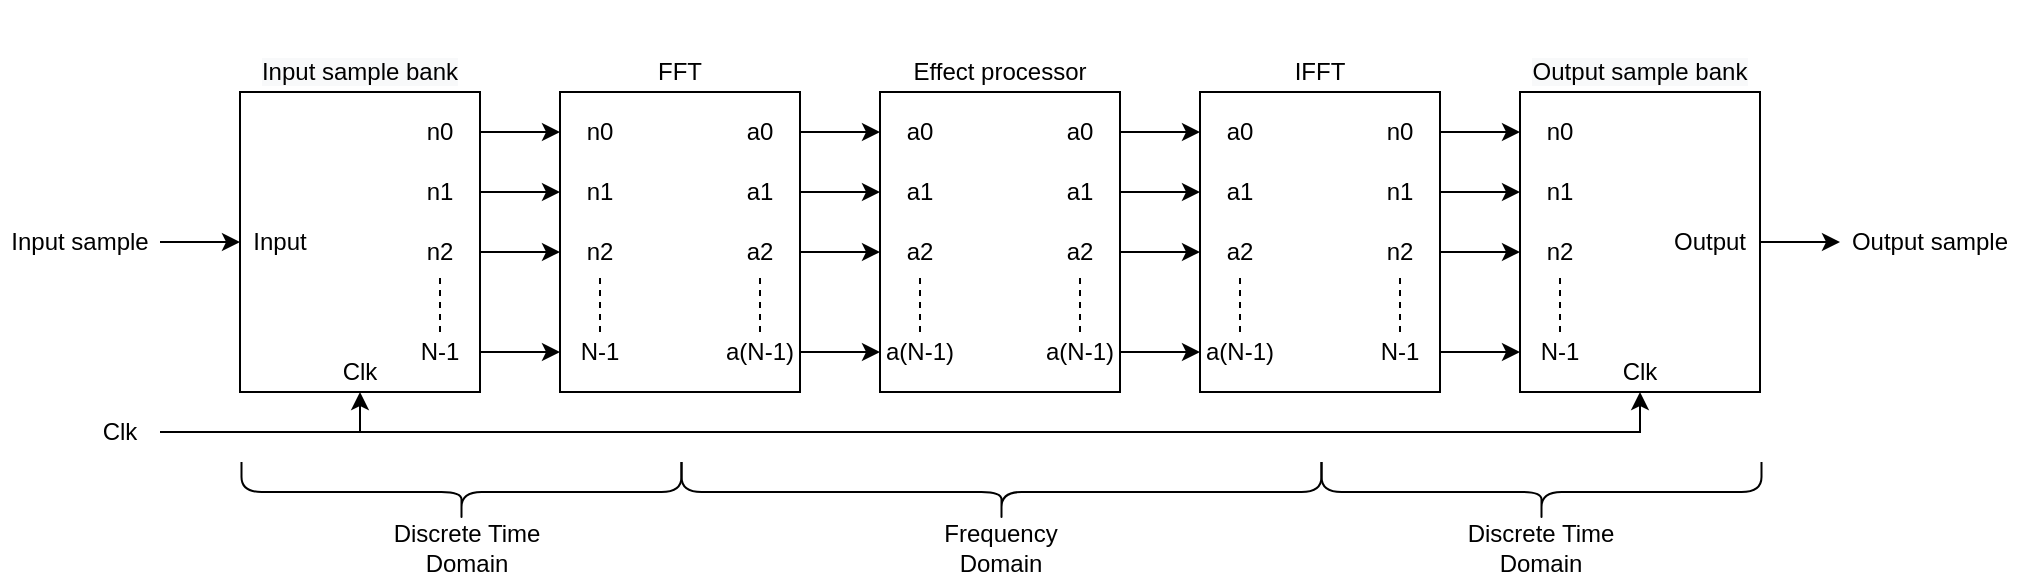 <mxfile version="15.2.7" type="device"><diagram id="9NXotZOcG2WQzzBv6Shv" name="Page-1"><mxGraphModel dx="1038" dy="607" grid="1" gridSize="10" guides="1" tooltips="1" connect="1" arrows="1" fold="1" page="1" pageScale="1" pageWidth="1169" pageHeight="1654" math="0" shadow="0"><root><mxCell id="0"/><mxCell id="1" parent="0"/><mxCell id="E3q8nYcEA4Nk85IxIBGy-1" value="" style="rounded=0;whiteSpace=wrap;html=1;" vertex="1" parent="1"><mxGeometry x="160" y="250" width="120" height="150" as="geometry"/></mxCell><mxCell id="E3q8nYcEA4Nk85IxIBGy-4" style="edgeStyle=orthogonalEdgeStyle;rounded=0;orthogonalLoop=1;jettySize=auto;html=1;exitX=1;exitY=0.5;exitDx=0;exitDy=0;entryX=0;entryY=0.5;entryDx=0;entryDy=0;" edge="1" parent="1" source="E3q8nYcEA4Nk85IxIBGy-3" target="E3q8nYcEA4Nk85IxIBGy-1"><mxGeometry relative="1" as="geometry"/></mxCell><mxCell id="E3q8nYcEA4Nk85IxIBGy-3" value="Input sample" style="text;html=1;strokeColor=none;fillColor=none;align=center;verticalAlign=middle;whiteSpace=wrap;rounded=0;" vertex="1" parent="1"><mxGeometry x="40" y="315" width="80" height="20" as="geometry"/></mxCell><mxCell id="E3q8nYcEA4Nk85IxIBGy-5" value="&#10;&#10;&lt;span style=&quot;color: rgb(0, 0, 0); font-family: helvetica; font-size: 12px; font-style: normal; font-weight: 400; letter-spacing: normal; text-align: center; text-indent: 0px; text-transform: none; word-spacing: 0px; background-color: rgb(248, 249, 250); display: inline; float: none;&quot;&gt;Input sample bank&lt;/span&gt;&#10;&#10;" style="text;html=1;strokeColor=none;fillColor=none;align=center;verticalAlign=middle;whiteSpace=wrap;rounded=0;" vertex="1" parent="1"><mxGeometry x="165" y="230" width="110" height="20" as="geometry"/></mxCell><mxCell id="E3q8nYcEA4Nk85IxIBGy-29" style="edgeStyle=orthogonalEdgeStyle;rounded=0;orthogonalLoop=1;jettySize=auto;html=1;exitX=1;exitY=0.5;exitDx=0;exitDy=0;entryX=0;entryY=0.5;entryDx=0;entryDy=0;" edge="1" parent="1" source="E3q8nYcEA4Nk85IxIBGy-6" target="E3q8nYcEA4Nk85IxIBGy-23"><mxGeometry relative="1" as="geometry"/></mxCell><mxCell id="E3q8nYcEA4Nk85IxIBGy-6" value="n0" style="text;html=1;strokeColor=none;fillColor=none;align=center;verticalAlign=middle;whiteSpace=wrap;rounded=0;" vertex="1" parent="1"><mxGeometry x="240" y="260" width="40" height="20" as="geometry"/></mxCell><mxCell id="E3q8nYcEA4Nk85IxIBGy-30" style="edgeStyle=orthogonalEdgeStyle;rounded=0;orthogonalLoop=1;jettySize=auto;html=1;exitX=1;exitY=0.5;exitDx=0;exitDy=0;entryX=0;entryY=0.5;entryDx=0;entryDy=0;" edge="1" parent="1" source="E3q8nYcEA4Nk85IxIBGy-7" target="E3q8nYcEA4Nk85IxIBGy-24"><mxGeometry relative="1" as="geometry"/></mxCell><mxCell id="E3q8nYcEA4Nk85IxIBGy-7" value="n1" style="text;html=1;strokeColor=none;fillColor=none;align=center;verticalAlign=middle;whiteSpace=wrap;rounded=0;" vertex="1" parent="1"><mxGeometry x="240" y="290" width="40" height="20" as="geometry"/></mxCell><mxCell id="E3q8nYcEA4Nk85IxIBGy-31" style="edgeStyle=orthogonalEdgeStyle;rounded=0;orthogonalLoop=1;jettySize=auto;html=1;exitX=1;exitY=0.5;exitDx=0;exitDy=0;entryX=0;entryY=0.5;entryDx=0;entryDy=0;" edge="1" parent="1" source="E3q8nYcEA4Nk85IxIBGy-8" target="E3q8nYcEA4Nk85IxIBGy-25"><mxGeometry relative="1" as="geometry"/></mxCell><mxCell id="E3q8nYcEA4Nk85IxIBGy-8" value="n2" style="text;html=1;strokeColor=none;fillColor=none;align=center;verticalAlign=middle;whiteSpace=wrap;rounded=0;" vertex="1" parent="1"><mxGeometry x="240" y="320" width="40" height="20" as="geometry"/></mxCell><mxCell id="E3q8nYcEA4Nk85IxIBGy-32" style="edgeStyle=orthogonalEdgeStyle;rounded=0;orthogonalLoop=1;jettySize=auto;html=1;exitX=1;exitY=0.5;exitDx=0;exitDy=0;entryX=0;entryY=0.5;entryDx=0;entryDy=0;" edge="1" parent="1" source="E3q8nYcEA4Nk85IxIBGy-9" target="E3q8nYcEA4Nk85IxIBGy-26"><mxGeometry relative="1" as="geometry"/></mxCell><mxCell id="E3q8nYcEA4Nk85IxIBGy-9" value="N-1" style="text;html=1;strokeColor=none;fillColor=none;align=center;verticalAlign=middle;whiteSpace=wrap;rounded=0;" vertex="1" parent="1"><mxGeometry x="240" y="370" width="40" height="20" as="geometry"/></mxCell><mxCell id="E3q8nYcEA4Nk85IxIBGy-11" value="" style="endArrow=none;dashed=1;html=1;entryX=0.5;entryY=1;entryDx=0;entryDy=0;exitX=0.5;exitY=0;exitDx=0;exitDy=0;" edge="1" parent="1" source="E3q8nYcEA4Nk85IxIBGy-9" target="E3q8nYcEA4Nk85IxIBGy-8"><mxGeometry width="50" height="50" relative="1" as="geometry"><mxPoint x="270" y="430" as="sourcePoint"/><mxPoint x="320" y="380" as="targetPoint"/></mxGeometry></mxCell><mxCell id="E3q8nYcEA4Nk85IxIBGy-12" value="" style="rounded=0;whiteSpace=wrap;html=1;" vertex="1" parent="1"><mxGeometry x="800" y="250" width="120" height="150" as="geometry"/></mxCell><mxCell id="E3q8nYcEA4Nk85IxIBGy-13" value="&lt;span style=&quot;color: rgb(0 , 0 , 0) ; font-family: &amp;#34;helvetica&amp;#34; ; font-size: 12px ; font-style: normal ; font-weight: 400 ; letter-spacing: normal ; text-align: center ; text-indent: 0px ; text-transform: none ; word-spacing: 0px ; background-color: rgb(248 , 249 , 250) ; display: inline ; float: none&quot;&gt;Output sample bank&lt;/span&gt;" style="text;html=1;strokeColor=none;fillColor=none;align=center;verticalAlign=middle;whiteSpace=wrap;rounded=0;" vertex="1" parent="1"><mxGeometry x="800" y="230" width="120" height="20" as="geometry"/></mxCell><mxCell id="E3q8nYcEA4Nk85IxIBGy-14" value="n0" style="text;html=1;strokeColor=none;fillColor=none;align=center;verticalAlign=middle;whiteSpace=wrap;rounded=0;" vertex="1" parent="1"><mxGeometry x="800" y="260" width="40" height="20" as="geometry"/></mxCell><mxCell id="E3q8nYcEA4Nk85IxIBGy-15" value="n1" style="text;html=1;strokeColor=none;fillColor=none;align=center;verticalAlign=middle;whiteSpace=wrap;rounded=0;" vertex="1" parent="1"><mxGeometry x="800" y="290" width="40" height="20" as="geometry"/></mxCell><mxCell id="E3q8nYcEA4Nk85IxIBGy-16" value="n2" style="text;html=1;strokeColor=none;fillColor=none;align=center;verticalAlign=middle;whiteSpace=wrap;rounded=0;" vertex="1" parent="1"><mxGeometry x="800" y="320" width="40" height="20" as="geometry"/></mxCell><mxCell id="E3q8nYcEA4Nk85IxIBGy-17" value="N-1" style="text;html=1;strokeColor=none;fillColor=none;align=center;verticalAlign=middle;whiteSpace=wrap;rounded=0;" vertex="1" parent="1"><mxGeometry x="800" y="370" width="40" height="20" as="geometry"/></mxCell><mxCell id="E3q8nYcEA4Nk85IxIBGy-18" value="" style="endArrow=none;dashed=1;html=1;entryX=0.5;entryY=1;entryDx=0;entryDy=0;exitX=0.5;exitY=0;exitDx=0;exitDy=0;" edge="1" source="E3q8nYcEA4Nk85IxIBGy-17" target="E3q8nYcEA4Nk85IxIBGy-16" parent="1"><mxGeometry width="50" height="50" relative="1" as="geometry"><mxPoint x="830" y="430" as="sourcePoint"/><mxPoint x="880" y="380" as="targetPoint"/></mxGeometry></mxCell><mxCell id="E3q8nYcEA4Nk85IxIBGy-20" value="" style="rounded=0;whiteSpace=wrap;html=1;" vertex="1" parent="1"><mxGeometry x="320" y="250" width="120" height="150" as="geometry"/></mxCell><mxCell id="E3q8nYcEA4Nk85IxIBGy-21" value="FFT" style="text;html=1;strokeColor=none;fillColor=none;align=center;verticalAlign=middle;whiteSpace=wrap;rounded=0;" vertex="1" parent="1"><mxGeometry x="325" y="230" width="110" height="20" as="geometry"/></mxCell><mxCell id="E3q8nYcEA4Nk85IxIBGy-23" value="n0" style="text;html=1;strokeColor=none;fillColor=none;align=center;verticalAlign=middle;whiteSpace=wrap;rounded=0;" vertex="1" parent="1"><mxGeometry x="320" y="260" width="40" height="20" as="geometry"/></mxCell><mxCell id="E3q8nYcEA4Nk85IxIBGy-24" value="n1" style="text;html=1;strokeColor=none;fillColor=none;align=center;verticalAlign=middle;whiteSpace=wrap;rounded=0;" vertex="1" parent="1"><mxGeometry x="320" y="290" width="40" height="20" as="geometry"/></mxCell><mxCell id="E3q8nYcEA4Nk85IxIBGy-25" value="n2" style="text;html=1;strokeColor=none;fillColor=none;align=center;verticalAlign=middle;whiteSpace=wrap;rounded=0;" vertex="1" parent="1"><mxGeometry x="320" y="320" width="40" height="20" as="geometry"/></mxCell><mxCell id="E3q8nYcEA4Nk85IxIBGy-26" value="N-1" style="text;html=1;strokeColor=none;fillColor=none;align=center;verticalAlign=middle;whiteSpace=wrap;rounded=0;" vertex="1" parent="1"><mxGeometry x="320" y="370" width="40" height="20" as="geometry"/></mxCell><mxCell id="E3q8nYcEA4Nk85IxIBGy-27" value="" style="endArrow=none;dashed=1;html=1;entryX=0.5;entryY=1;entryDx=0;entryDy=0;exitX=0.5;exitY=0;exitDx=0;exitDy=0;" edge="1" source="E3q8nYcEA4Nk85IxIBGy-26" target="E3q8nYcEA4Nk85IxIBGy-25" parent="1"><mxGeometry width="50" height="50" relative="1" as="geometry"><mxPoint x="350" y="430" as="sourcePoint"/><mxPoint x="400" y="380" as="targetPoint"/></mxGeometry></mxCell><mxCell id="E3q8nYcEA4Nk85IxIBGy-65" style="edgeStyle=orthogonalEdgeStyle;rounded=0;orthogonalLoop=1;jettySize=auto;html=1;exitX=1;exitY=0.5;exitDx=0;exitDy=0;entryX=0;entryY=0.5;entryDx=0;entryDy=0;" edge="1" parent="1" source="E3q8nYcEA4Nk85IxIBGy-33" target="E3q8nYcEA4Nk85IxIBGy-40"><mxGeometry relative="1" as="geometry"/></mxCell><mxCell id="E3q8nYcEA4Nk85IxIBGy-33" value="a0" style="text;html=1;strokeColor=none;fillColor=none;align=center;verticalAlign=middle;whiteSpace=wrap;rounded=0;" vertex="1" parent="1"><mxGeometry x="400" y="260" width="40" height="20" as="geometry"/></mxCell><mxCell id="E3q8nYcEA4Nk85IxIBGy-64" style="edgeStyle=orthogonalEdgeStyle;rounded=0;orthogonalLoop=1;jettySize=auto;html=1;exitX=1;exitY=0.5;exitDx=0;exitDy=0;entryX=0;entryY=0.5;entryDx=0;entryDy=0;" edge="1" parent="1" source="E3q8nYcEA4Nk85IxIBGy-34" target="E3q8nYcEA4Nk85IxIBGy-41"><mxGeometry relative="1" as="geometry"/></mxCell><mxCell id="E3q8nYcEA4Nk85IxIBGy-34" value="a1" style="text;html=1;strokeColor=none;fillColor=none;align=center;verticalAlign=middle;whiteSpace=wrap;rounded=0;" vertex="1" parent="1"><mxGeometry x="400" y="290" width="40" height="20" as="geometry"/></mxCell><mxCell id="E3q8nYcEA4Nk85IxIBGy-63" style="edgeStyle=orthogonalEdgeStyle;rounded=0;orthogonalLoop=1;jettySize=auto;html=1;exitX=1;exitY=0.5;exitDx=0;exitDy=0;entryX=0;entryY=0.5;entryDx=0;entryDy=0;" edge="1" parent="1" source="E3q8nYcEA4Nk85IxIBGy-35" target="E3q8nYcEA4Nk85IxIBGy-42"><mxGeometry relative="1" as="geometry"/></mxCell><mxCell id="E3q8nYcEA4Nk85IxIBGy-35" value="a2" style="text;html=1;strokeColor=none;fillColor=none;align=center;verticalAlign=middle;whiteSpace=wrap;rounded=0;" vertex="1" parent="1"><mxGeometry x="400" y="320" width="40" height="20" as="geometry"/></mxCell><mxCell id="E3q8nYcEA4Nk85IxIBGy-62" style="edgeStyle=orthogonalEdgeStyle;rounded=0;orthogonalLoop=1;jettySize=auto;html=1;exitX=1;exitY=0.5;exitDx=0;exitDy=0;entryX=0;entryY=0.5;entryDx=0;entryDy=0;" edge="1" parent="1" source="E3q8nYcEA4Nk85IxIBGy-36" target="E3q8nYcEA4Nk85IxIBGy-43"><mxGeometry relative="1" as="geometry"/></mxCell><mxCell id="E3q8nYcEA4Nk85IxIBGy-36" value="a(N-1)" style="text;html=1;strokeColor=none;fillColor=none;align=center;verticalAlign=middle;whiteSpace=wrap;rounded=0;" vertex="1" parent="1"><mxGeometry x="400" y="370" width="40" height="20" as="geometry"/></mxCell><mxCell id="E3q8nYcEA4Nk85IxIBGy-37" value="" style="endArrow=none;dashed=1;html=1;entryX=0.5;entryY=1;entryDx=0;entryDy=0;exitX=0.5;exitY=0;exitDx=0;exitDy=0;" edge="1" source="E3q8nYcEA4Nk85IxIBGy-36" target="E3q8nYcEA4Nk85IxIBGy-35" parent="1"><mxGeometry width="50" height="50" relative="1" as="geometry"><mxPoint x="430" y="430" as="sourcePoint"/><mxPoint x="480" y="380" as="targetPoint"/></mxGeometry></mxCell><mxCell id="E3q8nYcEA4Nk85IxIBGy-38" value="" style="rounded=0;whiteSpace=wrap;html=1;" vertex="1" parent="1"><mxGeometry x="480" y="250" width="120" height="150" as="geometry"/></mxCell><mxCell id="E3q8nYcEA4Nk85IxIBGy-39" value="Effect processor" style="text;html=1;strokeColor=none;fillColor=none;align=center;verticalAlign=middle;whiteSpace=wrap;rounded=0;" vertex="1" parent="1"><mxGeometry x="485" y="230" width="110" height="20" as="geometry"/></mxCell><mxCell id="E3q8nYcEA4Nk85IxIBGy-40" value="a0" style="text;html=1;strokeColor=none;fillColor=none;align=center;verticalAlign=middle;whiteSpace=wrap;rounded=0;" vertex="1" parent="1"><mxGeometry x="480" y="260" width="40" height="20" as="geometry"/></mxCell><mxCell id="E3q8nYcEA4Nk85IxIBGy-41" value="a1" style="text;html=1;strokeColor=none;fillColor=none;align=center;verticalAlign=middle;whiteSpace=wrap;rounded=0;" vertex="1" parent="1"><mxGeometry x="480" y="290" width="40" height="20" as="geometry"/></mxCell><mxCell id="E3q8nYcEA4Nk85IxIBGy-42" value="a2" style="text;html=1;strokeColor=none;fillColor=none;align=center;verticalAlign=middle;whiteSpace=wrap;rounded=0;" vertex="1" parent="1"><mxGeometry x="480" y="320" width="40" height="20" as="geometry"/></mxCell><mxCell id="E3q8nYcEA4Nk85IxIBGy-43" value="a(N-1)" style="text;html=1;strokeColor=none;fillColor=none;align=center;verticalAlign=middle;whiteSpace=wrap;rounded=0;" vertex="1" parent="1"><mxGeometry x="480" y="370" width="40" height="20" as="geometry"/></mxCell><mxCell id="E3q8nYcEA4Nk85IxIBGy-44" value="" style="endArrow=none;dashed=1;html=1;entryX=0.5;entryY=1;entryDx=0;entryDy=0;exitX=0.5;exitY=0;exitDx=0;exitDy=0;" edge="1" source="E3q8nYcEA4Nk85IxIBGy-43" target="E3q8nYcEA4Nk85IxIBGy-42" parent="1"><mxGeometry width="50" height="50" relative="1" as="geometry"><mxPoint x="510" y="430" as="sourcePoint"/><mxPoint x="560" y="380" as="targetPoint"/></mxGeometry></mxCell><mxCell id="E3q8nYcEA4Nk85IxIBGy-66" style="edgeStyle=orthogonalEdgeStyle;rounded=0;orthogonalLoop=1;jettySize=auto;html=1;exitX=1;exitY=0.5;exitDx=0;exitDy=0;entryX=0;entryY=0.5;entryDx=0;entryDy=0;" edge="1" parent="1" source="E3q8nYcEA4Nk85IxIBGy-45" target="E3q8nYcEA4Nk85IxIBGy-57"><mxGeometry relative="1" as="geometry"/></mxCell><mxCell id="E3q8nYcEA4Nk85IxIBGy-45" value="a0" style="text;html=1;strokeColor=none;fillColor=none;align=center;verticalAlign=middle;whiteSpace=wrap;rounded=0;" vertex="1" parent="1"><mxGeometry x="560" y="260" width="40" height="20" as="geometry"/></mxCell><mxCell id="E3q8nYcEA4Nk85IxIBGy-67" style="edgeStyle=orthogonalEdgeStyle;rounded=0;orthogonalLoop=1;jettySize=auto;html=1;exitX=1;exitY=0.5;exitDx=0;exitDy=0;entryX=0;entryY=0.5;entryDx=0;entryDy=0;" edge="1" parent="1" source="E3q8nYcEA4Nk85IxIBGy-46" target="E3q8nYcEA4Nk85IxIBGy-58"><mxGeometry relative="1" as="geometry"/></mxCell><mxCell id="E3q8nYcEA4Nk85IxIBGy-46" value="a1" style="text;html=1;strokeColor=none;fillColor=none;align=center;verticalAlign=middle;whiteSpace=wrap;rounded=0;" vertex="1" parent="1"><mxGeometry x="560" y="290" width="40" height="20" as="geometry"/></mxCell><mxCell id="E3q8nYcEA4Nk85IxIBGy-68" style="edgeStyle=orthogonalEdgeStyle;rounded=0;orthogonalLoop=1;jettySize=auto;html=1;exitX=1;exitY=0.5;exitDx=0;exitDy=0;entryX=0;entryY=0.5;entryDx=0;entryDy=0;" edge="1" parent="1" source="E3q8nYcEA4Nk85IxIBGy-47" target="E3q8nYcEA4Nk85IxIBGy-59"><mxGeometry relative="1" as="geometry"/></mxCell><mxCell id="E3q8nYcEA4Nk85IxIBGy-47" value="a2" style="text;html=1;strokeColor=none;fillColor=none;align=center;verticalAlign=middle;whiteSpace=wrap;rounded=0;" vertex="1" parent="1"><mxGeometry x="560" y="320" width="40" height="20" as="geometry"/></mxCell><mxCell id="E3q8nYcEA4Nk85IxIBGy-69" style="edgeStyle=orthogonalEdgeStyle;rounded=0;orthogonalLoop=1;jettySize=auto;html=1;exitX=1;exitY=0.5;exitDx=0;exitDy=0;entryX=0;entryY=0.5;entryDx=0;entryDy=0;" edge="1" parent="1" source="E3q8nYcEA4Nk85IxIBGy-48" target="E3q8nYcEA4Nk85IxIBGy-60"><mxGeometry relative="1" as="geometry"/></mxCell><mxCell id="E3q8nYcEA4Nk85IxIBGy-48" value="a(N-1)" style="text;html=1;strokeColor=none;fillColor=none;align=center;verticalAlign=middle;whiteSpace=wrap;rounded=0;" vertex="1" parent="1"><mxGeometry x="560" y="370" width="40" height="20" as="geometry"/></mxCell><mxCell id="E3q8nYcEA4Nk85IxIBGy-49" value="" style="endArrow=none;dashed=1;html=1;entryX=0.5;entryY=1;entryDx=0;entryDy=0;exitX=0.5;exitY=0;exitDx=0;exitDy=0;" edge="1" source="E3q8nYcEA4Nk85IxIBGy-48" target="E3q8nYcEA4Nk85IxIBGy-47" parent="1"><mxGeometry width="50" height="50" relative="1" as="geometry"><mxPoint x="590" y="430" as="sourcePoint"/><mxPoint x="640" y="380" as="targetPoint"/></mxGeometry></mxCell><mxCell id="E3q8nYcEA4Nk85IxIBGy-50" value="" style="rounded=0;whiteSpace=wrap;html=1;" vertex="1" parent="1"><mxGeometry x="640" y="250" width="120" height="150" as="geometry"/></mxCell><mxCell id="E3q8nYcEA4Nk85IxIBGy-51" value="IFFT" style="text;html=1;strokeColor=none;fillColor=none;align=center;verticalAlign=middle;whiteSpace=wrap;rounded=0;" vertex="1" parent="1"><mxGeometry x="645" y="230" width="110" height="20" as="geometry"/></mxCell><mxCell id="E3q8nYcEA4Nk85IxIBGy-70" style="edgeStyle=orthogonalEdgeStyle;rounded=0;orthogonalLoop=1;jettySize=auto;html=1;exitX=1;exitY=0.5;exitDx=0;exitDy=0;entryX=0;entryY=0.5;entryDx=0;entryDy=0;" edge="1" parent="1" source="E3q8nYcEA4Nk85IxIBGy-52" target="E3q8nYcEA4Nk85IxIBGy-14"><mxGeometry relative="1" as="geometry"/></mxCell><mxCell id="E3q8nYcEA4Nk85IxIBGy-52" value="n0" style="text;html=1;strokeColor=none;fillColor=none;align=center;verticalAlign=middle;whiteSpace=wrap;rounded=0;" vertex="1" parent="1"><mxGeometry x="720" y="260" width="40" height="20" as="geometry"/></mxCell><mxCell id="E3q8nYcEA4Nk85IxIBGy-71" style="edgeStyle=orthogonalEdgeStyle;rounded=0;orthogonalLoop=1;jettySize=auto;html=1;exitX=1;exitY=0.5;exitDx=0;exitDy=0;entryX=0;entryY=0.5;entryDx=0;entryDy=0;" edge="1" parent="1" source="E3q8nYcEA4Nk85IxIBGy-53" target="E3q8nYcEA4Nk85IxIBGy-15"><mxGeometry relative="1" as="geometry"/></mxCell><mxCell id="E3q8nYcEA4Nk85IxIBGy-53" value="n1" style="text;html=1;strokeColor=none;fillColor=none;align=center;verticalAlign=middle;whiteSpace=wrap;rounded=0;" vertex="1" parent="1"><mxGeometry x="720" y="290" width="40" height="20" as="geometry"/></mxCell><mxCell id="E3q8nYcEA4Nk85IxIBGy-72" style="edgeStyle=orthogonalEdgeStyle;rounded=0;orthogonalLoop=1;jettySize=auto;html=1;exitX=1;exitY=0.5;exitDx=0;exitDy=0;entryX=0;entryY=0.5;entryDx=0;entryDy=0;" edge="1" parent="1" source="E3q8nYcEA4Nk85IxIBGy-54" target="E3q8nYcEA4Nk85IxIBGy-16"><mxGeometry relative="1" as="geometry"/></mxCell><mxCell id="E3q8nYcEA4Nk85IxIBGy-54" value="n2" style="text;html=1;strokeColor=none;fillColor=none;align=center;verticalAlign=middle;whiteSpace=wrap;rounded=0;" vertex="1" parent="1"><mxGeometry x="720" y="320" width="40" height="20" as="geometry"/></mxCell><mxCell id="E3q8nYcEA4Nk85IxIBGy-73" style="edgeStyle=orthogonalEdgeStyle;rounded=0;orthogonalLoop=1;jettySize=auto;html=1;exitX=1;exitY=0.5;exitDx=0;exitDy=0;entryX=0;entryY=0.5;entryDx=0;entryDy=0;" edge="1" parent="1" source="E3q8nYcEA4Nk85IxIBGy-55" target="E3q8nYcEA4Nk85IxIBGy-17"><mxGeometry relative="1" as="geometry"/></mxCell><mxCell id="E3q8nYcEA4Nk85IxIBGy-55" value="N-1" style="text;html=1;strokeColor=none;fillColor=none;align=center;verticalAlign=middle;whiteSpace=wrap;rounded=0;" vertex="1" parent="1"><mxGeometry x="720" y="370" width="40" height="20" as="geometry"/></mxCell><mxCell id="E3q8nYcEA4Nk85IxIBGy-56" value="" style="endArrow=none;dashed=1;html=1;entryX=0.5;entryY=1;entryDx=0;entryDy=0;exitX=0.5;exitY=0;exitDx=0;exitDy=0;" edge="1" source="E3q8nYcEA4Nk85IxIBGy-55" target="E3q8nYcEA4Nk85IxIBGy-54" parent="1"><mxGeometry width="50" height="50" relative="1" as="geometry"><mxPoint x="750" y="430" as="sourcePoint"/><mxPoint x="800" y="380" as="targetPoint"/></mxGeometry></mxCell><mxCell id="E3q8nYcEA4Nk85IxIBGy-57" value="a0" style="text;html=1;strokeColor=none;fillColor=none;align=center;verticalAlign=middle;whiteSpace=wrap;rounded=0;" vertex="1" parent="1"><mxGeometry x="640" y="260" width="40" height="20" as="geometry"/></mxCell><mxCell id="E3q8nYcEA4Nk85IxIBGy-58" value="a1" style="text;html=1;strokeColor=none;fillColor=none;align=center;verticalAlign=middle;whiteSpace=wrap;rounded=0;" vertex="1" parent="1"><mxGeometry x="640" y="290" width="40" height="20" as="geometry"/></mxCell><mxCell id="E3q8nYcEA4Nk85IxIBGy-59" value="a2" style="text;html=1;strokeColor=none;fillColor=none;align=center;verticalAlign=middle;whiteSpace=wrap;rounded=0;" vertex="1" parent="1"><mxGeometry x="640" y="320" width="40" height="20" as="geometry"/></mxCell><mxCell id="E3q8nYcEA4Nk85IxIBGy-60" value="a(N-1)" style="text;html=1;strokeColor=none;fillColor=none;align=center;verticalAlign=middle;whiteSpace=wrap;rounded=0;" vertex="1" parent="1"><mxGeometry x="640" y="370" width="40" height="20" as="geometry"/></mxCell><mxCell id="E3q8nYcEA4Nk85IxIBGy-61" value="" style="endArrow=none;dashed=1;html=1;entryX=0.5;entryY=1;entryDx=0;entryDy=0;exitX=0.5;exitY=0;exitDx=0;exitDy=0;" edge="1" source="E3q8nYcEA4Nk85IxIBGy-60" target="E3q8nYcEA4Nk85IxIBGy-59" parent="1"><mxGeometry width="50" height="50" relative="1" as="geometry"><mxPoint x="670" y="430" as="sourcePoint"/><mxPoint x="720" y="380" as="targetPoint"/></mxGeometry></mxCell><mxCell id="E3q8nYcEA4Nk85IxIBGy-74" value="Input" style="text;html=1;strokeColor=none;fillColor=none;align=center;verticalAlign=middle;whiteSpace=wrap;rounded=0;" vertex="1" parent="1"><mxGeometry x="160" y="315" width="40" height="20" as="geometry"/></mxCell><mxCell id="E3q8nYcEA4Nk85IxIBGy-77" style="edgeStyle=orthogonalEdgeStyle;rounded=0;orthogonalLoop=1;jettySize=auto;html=1;exitX=1;exitY=0.5;exitDx=0;exitDy=0;entryX=0;entryY=0.5;entryDx=0;entryDy=0;" edge="1" parent="1" source="E3q8nYcEA4Nk85IxIBGy-75" target="E3q8nYcEA4Nk85IxIBGy-76"><mxGeometry relative="1" as="geometry"/></mxCell><mxCell id="E3q8nYcEA4Nk85IxIBGy-75" value="Output" style="text;html=1;strokeColor=none;fillColor=none;align=center;verticalAlign=middle;whiteSpace=wrap;rounded=0;" vertex="1" parent="1"><mxGeometry x="870" y="315" width="50" height="20" as="geometry"/></mxCell><mxCell id="E3q8nYcEA4Nk85IxIBGy-76" value="Output sample" style="text;html=1;strokeColor=none;fillColor=none;align=center;verticalAlign=middle;whiteSpace=wrap;rounded=0;" vertex="1" parent="1"><mxGeometry x="960" y="315" width="90" height="20" as="geometry"/></mxCell><mxCell id="E3q8nYcEA4Nk85IxIBGy-78" value="" style="shape=curlyBracket;whiteSpace=wrap;html=1;rounded=1;flipH=1;rotation=90;" vertex="1" parent="1"><mxGeometry x="255.75" y="340" width="30" height="220" as="geometry"/></mxCell><mxCell id="E3q8nYcEA4Nk85IxIBGy-79" value="" style="shape=curlyBracket;whiteSpace=wrap;html=1;rounded=1;flipH=1;rotation=90;" vertex="1" parent="1"><mxGeometry x="525.75" y="290" width="30" height="320" as="geometry"/></mxCell><mxCell id="E3q8nYcEA4Nk85IxIBGy-80" value="" style="shape=curlyBracket;whiteSpace=wrap;html=1;rounded=1;flipH=1;rotation=90;" vertex="1" parent="1"><mxGeometry x="795.75" y="340" width="30" height="220" as="geometry"/></mxCell><mxCell id="E3q8nYcEA4Nk85IxIBGy-81" value="Discrete Time Domain" style="text;html=1;strokeColor=none;fillColor=none;align=center;verticalAlign=middle;whiteSpace=wrap;rounded=0;" vertex="1" parent="1"><mxGeometry x="225.75" y="468" width="95" height="20" as="geometry"/></mxCell><mxCell id="E3q8nYcEA4Nk85IxIBGy-82" value="Discrete Time Domain" style="text;html=1;strokeColor=none;fillColor=none;align=center;verticalAlign=middle;whiteSpace=wrap;rounded=0;" vertex="1" parent="1"><mxGeometry x="763.25" y="468" width="95" height="20" as="geometry"/></mxCell><mxCell id="E3q8nYcEA4Nk85IxIBGy-83" value="Frequency Domain" style="text;html=1;strokeColor=none;fillColor=none;align=center;verticalAlign=middle;whiteSpace=wrap;rounded=0;" vertex="1" parent="1"><mxGeometry x="493.25" y="468" width="95" height="20" as="geometry"/></mxCell><mxCell id="E3q8nYcEA4Nk85IxIBGy-85" value="Clk" style="text;html=1;strokeColor=none;fillColor=none;align=center;verticalAlign=middle;whiteSpace=wrap;rounded=0;" vertex="1" parent="1"><mxGeometry x="205" y="380" width="30" height="20" as="geometry"/></mxCell><mxCell id="E3q8nYcEA4Nk85IxIBGy-86" value="Clk" style="text;html=1;strokeColor=none;fillColor=none;align=center;verticalAlign=middle;whiteSpace=wrap;rounded=0;" vertex="1" parent="1"><mxGeometry x="845" y="380" width="30" height="20" as="geometry"/></mxCell><mxCell id="E3q8nYcEA4Nk85IxIBGy-88" style="edgeStyle=orthogonalEdgeStyle;rounded=0;orthogonalLoop=1;jettySize=auto;html=1;exitX=1;exitY=0.5;exitDx=0;exitDy=0;entryX=0.5;entryY=1;entryDx=0;entryDy=0;" edge="1" parent="1" source="E3q8nYcEA4Nk85IxIBGy-87" target="E3q8nYcEA4Nk85IxIBGy-86"><mxGeometry relative="1" as="geometry"/></mxCell><mxCell id="E3q8nYcEA4Nk85IxIBGy-89" style="edgeStyle=orthogonalEdgeStyle;rounded=0;orthogonalLoop=1;jettySize=auto;html=1;exitX=1;exitY=0.5;exitDx=0;exitDy=0;entryX=0.5;entryY=1;entryDx=0;entryDy=0;" edge="1" parent="1" source="E3q8nYcEA4Nk85IxIBGy-87" target="E3q8nYcEA4Nk85IxIBGy-85"><mxGeometry relative="1" as="geometry"/></mxCell><mxCell id="E3q8nYcEA4Nk85IxIBGy-87" value="Clk" style="text;html=1;strokeColor=none;fillColor=none;align=center;verticalAlign=middle;whiteSpace=wrap;rounded=0;" vertex="1" parent="1"><mxGeometry x="80" y="410" width="40" height="20" as="geometry"/></mxCell></root></mxGraphModel></diagram></mxfile>